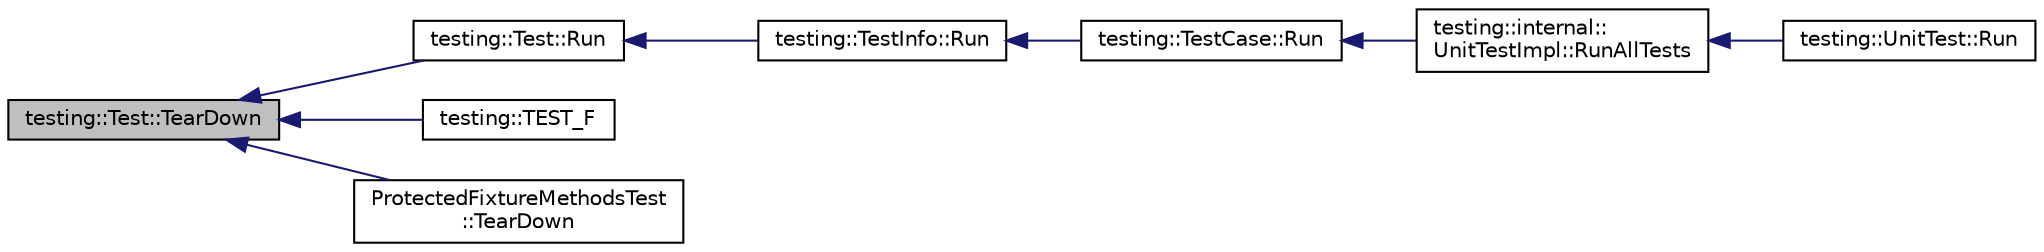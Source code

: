 digraph "testing::Test::TearDown"
{
  edge [fontname="Helvetica",fontsize="10",labelfontname="Helvetica",labelfontsize="10"];
  node [fontname="Helvetica",fontsize="10",shape=record];
  rankdir="LR";
  Node259 [label="testing::Test::TearDown",height=0.2,width=0.4,color="black", fillcolor="grey75", style="filled", fontcolor="black"];
  Node259 -> Node260 [dir="back",color="midnightblue",fontsize="10",style="solid",fontname="Helvetica"];
  Node260 [label="testing::Test::Run",height=0.2,width=0.4,color="black", fillcolor="white", style="filled",URL="$df/d69/classtesting_1_1_test.html#ab70d07cb03d17ccb1aedc2be66eaccff"];
  Node260 -> Node261 [dir="back",color="midnightblue",fontsize="10",style="solid",fontname="Helvetica"];
  Node261 [label="testing::TestInfo::Run",height=0.2,width=0.4,color="black", fillcolor="white", style="filled",URL="$d1/d79/classtesting_1_1_test_info.html#ade784915e9be3a01e3a6ef509b77d6c9"];
  Node261 -> Node262 [dir="back",color="midnightblue",fontsize="10",style="solid",fontname="Helvetica"];
  Node262 [label="testing::TestCase::Run",height=0.2,width=0.4,color="black", fillcolor="white", style="filled",URL="$d0/dfa/classtesting_1_1_test_case.html#a6f5b3724cd5a8e446cd48a6150d08cde"];
  Node262 -> Node263 [dir="back",color="midnightblue",fontsize="10",style="solid",fontname="Helvetica"];
  Node263 [label="testing::internal::\lUnitTestImpl::RunAllTests",height=0.2,width=0.4,color="black", fillcolor="white", style="filled",URL="$d7/dda/classtesting_1_1internal_1_1_unit_test_impl.html#a1fb6be9971f4768c4136a05aa9e7e375"];
  Node263 -> Node264 [dir="back",color="midnightblue",fontsize="10",style="solid",fontname="Helvetica"];
  Node264 [label="testing::UnitTest::Run",height=0.2,width=0.4,color="black", fillcolor="white", style="filled",URL="$d7/d47/classtesting_1_1_unit_test.html#a2febc800536b44500565f4c423f359d3"];
  Node259 -> Node265 [dir="back",color="midnightblue",fontsize="10",style="solid",fontname="Helvetica"];
  Node265 [label="testing::TEST_F",height=0.2,width=0.4,color="black", fillcolor="white", style="filled",URL="$d0/d75/namespacetesting.html#ad7513c23ff21a4d2761cadfd2afe87e1"];
  Node259 -> Node266 [dir="back",color="midnightblue",fontsize="10",style="solid",fontname="Helvetica"];
  Node266 [label="ProtectedFixtureMethodsTest\l::TearDown",height=0.2,width=0.4,color="black", fillcolor="white", style="filled",URL="$d1/dcc/class_protected_fixture_methods_test.html#aa143dff0a99903cde207b6fd0042c03c"];
}
